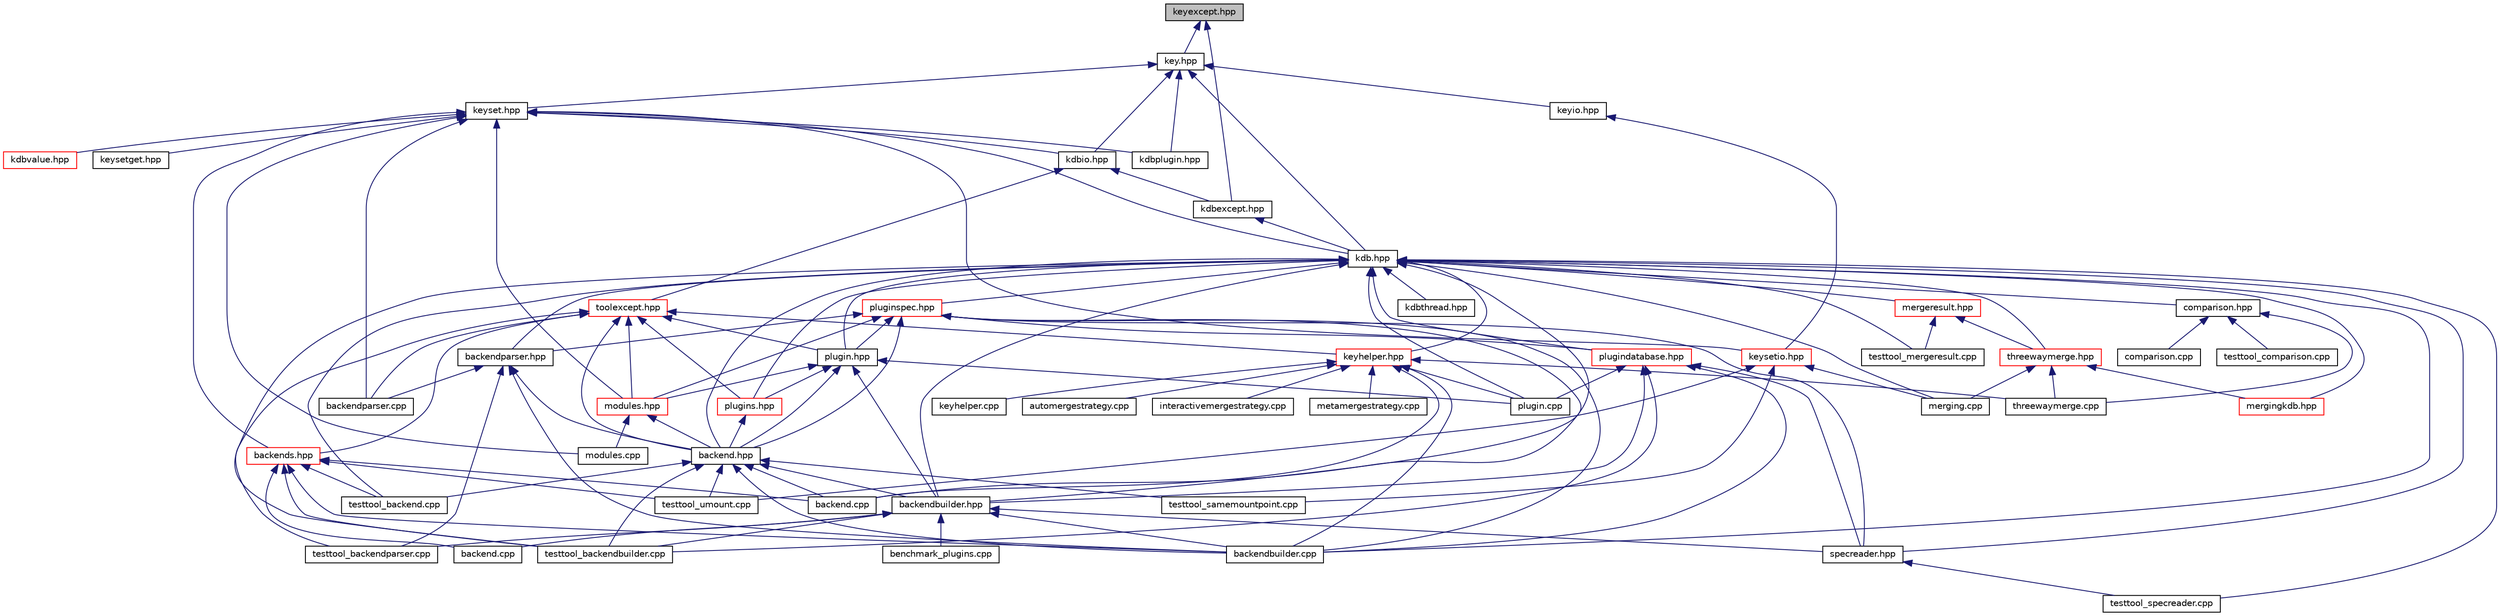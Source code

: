 digraph "keyexcept.hpp"
{
  edge [fontname="Helvetica",fontsize="10",labelfontname="Helvetica",labelfontsize="10"];
  node [fontname="Helvetica",fontsize="10",shape=record];
  Node3 [label="keyexcept.hpp",height=0.2,width=0.4,color="black", fillcolor="grey75", style="filled", fontcolor="black"];
  Node3 -> Node4 [dir="back",color="midnightblue",fontsize="10",style="solid"];
  Node4 [label="kdbexcept.hpp",height=0.2,width=0.4,color="black", fillcolor="white", style="filled",URL="$kdbexcept_8hpp.html"];
  Node4 -> Node5 [dir="back",color="midnightblue",fontsize="10",style="solid"];
  Node5 [label="kdb.hpp",height=0.2,width=0.4,color="black", fillcolor="white", style="filled",URL="$kdb_8hpp.html"];
  Node5 -> Node6 [dir="back",color="midnightblue",fontsize="10",style="solid"];
  Node6 [label="merging.cpp",height=0.2,width=0.4,color="black", fillcolor="white", style="filled",URL="$merging_8cpp.html"];
  Node5 -> Node7 [dir="back",color="midnightblue",fontsize="10",style="solid"];
  Node7 [label="backend.hpp",height=0.2,width=0.4,color="black", fillcolor="white", style="filled",URL="$backend_8hpp.html",tooltip="Implements a way to deal with a backend. "];
  Node7 -> Node8 [dir="back",color="midnightblue",fontsize="10",style="solid"];
  Node8 [label="backendbuilder.hpp",height=0.2,width=0.4,color="black", fillcolor="white", style="filled",URL="$backendbuilder_8hpp.html",tooltip="Implements a way to build backends. "];
  Node8 -> Node9 [dir="back",color="midnightblue",fontsize="10",style="solid"];
  Node9 [label="benchmark_plugins.cpp",height=0.2,width=0.4,color="black", fillcolor="white", style="filled",URL="$benchmark__plugins_8cpp.html",tooltip="benchmark for getenv "];
  Node8 -> Node10 [dir="back",color="midnightblue",fontsize="10",style="solid"];
  Node10 [label="backend.cpp",height=0.2,width=0.4,color="black", fillcolor="white", style="filled",URL="$examples_2backend_8cpp.html"];
  Node8 -> Node11 [dir="back",color="midnightblue",fontsize="10",style="solid"];
  Node11 [label="specreader.hpp",height=0.2,width=0.4,color="black", fillcolor="white", style="filled",URL="$specreader_8hpp.html",tooltip="Implements a way to read spec for mounting purposes. "];
  Node11 -> Node12 [dir="back",color="midnightblue",fontsize="10",style="solid"];
  Node12 [label="testtool_specreader.cpp",height=0.2,width=0.4,color="black", fillcolor="white", style="filled",URL="$testtool__specreader_8cpp.html",tooltip="Tests for the spec readerclass. "];
  Node8 -> Node13 [dir="back",color="midnightblue",fontsize="10",style="solid"];
  Node13 [label="backendbuilder.cpp",height=0.2,width=0.4,color="black", fillcolor="white", style="filled",URL="$backendbuilder_8cpp.html",tooltip="Implementation of backend builder. "];
  Node8 -> Node14 [dir="back",color="midnightblue",fontsize="10",style="solid"];
  Node14 [label="testtool_backendbuilder.cpp",height=0.2,width=0.4,color="black", fillcolor="white", style="filled",URL="$testtool__backendbuilder_8cpp.html",tooltip="Tests for the Backend builder class. "];
  Node8 -> Node15 [dir="back",color="midnightblue",fontsize="10",style="solid"];
  Node15 [label="testtool_backendparser.cpp",height=0.2,width=0.4,color="black", fillcolor="white", style="filled",URL="$testtool__backendparser_8cpp.html",tooltip="Tests for the Backend parser class. "];
  Node7 -> Node16 [dir="back",color="midnightblue",fontsize="10",style="solid"];
  Node16 [label="backend.cpp",height=0.2,width=0.4,color="black", fillcolor="white", style="filled",URL="$src_2backend_8cpp.html",tooltip="Implementation of backend. "];
  Node7 -> Node13 [dir="back",color="midnightblue",fontsize="10",style="solid"];
  Node7 -> Node17 [dir="back",color="midnightblue",fontsize="10",style="solid"];
  Node17 [label="testtool_backend.cpp",height=0.2,width=0.4,color="black", fillcolor="white", style="filled",URL="$testtool__backend_8cpp.html",tooltip="Tests for the Backend class. "];
  Node7 -> Node14 [dir="back",color="midnightblue",fontsize="10",style="solid"];
  Node7 -> Node18 [dir="back",color="midnightblue",fontsize="10",style="solid"];
  Node18 [label="testtool_samemountpoint.cpp",height=0.2,width=0.4,color="black", fillcolor="white", style="filled",URL="$testtool__samemountpoint_8cpp.html",tooltip="Tests for the Backend class. "];
  Node7 -> Node19 [dir="back",color="midnightblue",fontsize="10",style="solid"];
  Node19 [label="testtool_umount.cpp",height=0.2,width=0.4,color="black", fillcolor="white", style="filled",URL="$testtool__umount_8cpp.html",tooltip="Tests for the umount. "];
  Node5 -> Node8 [dir="back",color="midnightblue",fontsize="10",style="solid"];
  Node5 -> Node20 [dir="back",color="midnightblue",fontsize="10",style="solid"];
  Node20 [label="backendparser.hpp",height=0.2,width=0.4,color="black", fillcolor="white", style="filled",URL="$backendparser_8hpp.html",tooltip="Implements ways to parse backends. "];
  Node20 -> Node7 [dir="back",color="midnightblue",fontsize="10",style="solid"];
  Node20 -> Node13 [dir="back",color="midnightblue",fontsize="10",style="solid"];
  Node20 -> Node21 [dir="back",color="midnightblue",fontsize="10",style="solid"];
  Node21 [label="backendparser.cpp",height=0.2,width=0.4,color="black", fillcolor="white", style="filled",URL="$backendparser_8cpp.html",tooltip="Tests for the Backend parser class. "];
  Node20 -> Node15 [dir="back",color="midnightblue",fontsize="10",style="solid"];
  Node5 -> Node22 [dir="back",color="midnightblue",fontsize="10",style="solid"];
  Node22 [label="comparison.hpp",height=0.2,width=0.4,color="black", fillcolor="white", style="filled",URL="$comparison_8hpp.html",tooltip="Comparison helper functions. "];
  Node22 -> Node23 [dir="back",color="midnightblue",fontsize="10",style="solid"];
  Node23 [label="comparison.cpp",height=0.2,width=0.4,color="black", fillcolor="white", style="filled",URL="$comparison_8cpp.html",tooltip="Comparison helper functions. "];
  Node22 -> Node24 [dir="back",color="midnightblue",fontsize="10",style="solid"];
  Node24 [label="threewaymerge.cpp",height=0.2,width=0.4,color="black", fillcolor="white", style="filled",URL="$threewaymerge_8cpp.html",tooltip="Implementation of ThreeWayMerge. "];
  Node22 -> Node25 [dir="back",color="midnightblue",fontsize="10",style="solid"];
  Node25 [label="testtool_comparison.cpp",height=0.2,width=0.4,color="black", fillcolor="white", style="filled",URL="$testtool__comparison_8cpp.html",tooltip="Tests for the comparison helper. "];
  Node5 -> Node26 [dir="back",color="midnightblue",fontsize="10",style="solid"];
  Node26 [label="keyhelper.hpp",height=0.2,width=0.4,color="red", fillcolor="white", style="filled",URL="$keyhelper_8hpp.html",tooltip="Key helper functions. "];
  Node26 -> Node16 [dir="back",color="midnightblue",fontsize="10",style="solid"];
  Node26 -> Node13 [dir="back",color="midnightblue",fontsize="10",style="solid"];
  Node26 -> Node27 [dir="back",color="midnightblue",fontsize="10",style="solid"];
  Node27 [label="keyhelper.cpp",height=0.2,width=0.4,color="black", fillcolor="white", style="filled",URL="$keyhelper_8cpp.html",tooltip="Key helper functions. "];
  Node26 -> Node28 [dir="back",color="midnightblue",fontsize="10",style="solid"];
  Node28 [label="automergestrategy.cpp",height=0.2,width=0.4,color="black", fillcolor="white", style="filled",URL="$automergestrategy_8cpp.html",tooltip="Implementation of AutoMergeStrategy. "];
  Node26 -> Node29 [dir="back",color="midnightblue",fontsize="10",style="solid"];
  Node29 [label="interactivemergestrategy.cpp",height=0.2,width=0.4,color="black", fillcolor="white", style="filled",URL="$interactivemergestrategy_8cpp.html",tooltip="Implementation of InteractiveMergeStrategy. "];
  Node26 -> Node30 [dir="back",color="midnightblue",fontsize="10",style="solid"];
  Node30 [label="metamergestrategy.cpp",height=0.2,width=0.4,color="black", fillcolor="white", style="filled",URL="$metamergestrategy_8cpp.html",tooltip="Implementation of MetaMergeStrategy. "];
  Node26 -> Node24 [dir="back",color="midnightblue",fontsize="10",style="solid"];
  Node26 -> Node34 [dir="back",color="midnightblue",fontsize="10",style="solid"];
  Node34 [label="plugin.cpp",height=0.2,width=0.4,color="black", fillcolor="white", style="filled",URL="$plugin_8cpp.html",tooltip="Implementation of plugin. "];
  Node5 -> Node38 [dir="back",color="midnightblue",fontsize="10",style="solid"];
  Node38 [label="mergeresult.hpp",height=0.2,width=0.4,color="red", fillcolor="white", style="filled",URL="$mergeresult_8hpp.html",tooltip="Class modelling the result of a three way merge. "];
  Node38 -> Node54 [dir="back",color="midnightblue",fontsize="10",style="solid"];
  Node54 [label="threewaymerge.hpp",height=0.2,width=0.4,color="red", fillcolor="white", style="filled",URL="$threewaymerge_8hpp.html",tooltip="Implements a way to build and deal with a backend. "];
  Node54 -> Node6 [dir="back",color="midnightblue",fontsize="10",style="solid"];
  Node54 -> Node61 [dir="back",color="midnightblue",fontsize="10",style="solid"];
  Node61 [label="mergingkdb.hpp",height=0.2,width=0.4,color="red", fillcolor="white", style="filled",URL="$mergingkdb_8hpp.html"];
  Node54 -> Node24 [dir="back",color="midnightblue",fontsize="10",style="solid"];
  Node38 -> Node67 [dir="back",color="midnightblue",fontsize="10",style="solid"];
  Node67 [label="testtool_mergeresult.cpp",height=0.2,width=0.4,color="black", fillcolor="white", style="filled",URL="$testtool__mergeresult_8cpp.html",tooltip="Tests for the Mergeresult class. "];
  Node5 -> Node61 [dir="back",color="midnightblue",fontsize="10",style="solid"];
  Node5 -> Node54 [dir="back",color="midnightblue",fontsize="10",style="solid"];
  Node5 -> Node68 [dir="back",color="midnightblue",fontsize="10",style="solid"];
  Node68 [label="plugin.hpp",height=0.2,width=0.4,color="black", fillcolor="white", style="filled",URL="$plugin_8hpp.html",tooltip="Header file of plugin. "];
  Node68 -> Node7 [dir="back",color="midnightblue",fontsize="10",style="solid"];
  Node68 -> Node8 [dir="back",color="midnightblue",fontsize="10",style="solid"];
  Node68 -> Node69 [dir="back",color="midnightblue",fontsize="10",style="solid"];
  Node69 [label="modules.hpp",height=0.2,width=0.4,color="red", fillcolor="white", style="filled",URL="$modules_8hpp.html",tooltip="Allows one to load plugins. "];
  Node69 -> Node7 [dir="back",color="midnightblue",fontsize="10",style="solid"];
  Node69 -> Node70 [dir="back",color="midnightblue",fontsize="10",style="solid"];
  Node70 [label="modules.cpp",height=0.2,width=0.4,color="black", fillcolor="white", style="filled",URL="$modules_8cpp.html",tooltip="Implementation of module loading. "];
  Node68 -> Node71 [dir="back",color="midnightblue",fontsize="10",style="solid"];
  Node71 [label="plugins.hpp",height=0.2,width=0.4,color="red", fillcolor="white", style="filled",URL="$plugins_8hpp.html",tooltip="Implementation of get/set and error plugins. "];
  Node71 -> Node7 [dir="back",color="midnightblue",fontsize="10",style="solid"];
  Node68 -> Node34 [dir="back",color="midnightblue",fontsize="10",style="solid"];
  Node5 -> Node72 [dir="back",color="midnightblue",fontsize="10",style="solid"];
  Node72 [label="plugindatabase.hpp",height=0.2,width=0.4,color="red", fillcolor="white", style="filled",URL="$plugindatabase_8hpp.html",tooltip="Interface to all plugins. "];
  Node72 -> Node8 [dir="back",color="midnightblue",fontsize="10",style="solid"];
  Node72 -> Node11 [dir="back",color="midnightblue",fontsize="10",style="solid"];
  Node72 -> Node13 [dir="back",color="midnightblue",fontsize="10",style="solid"];
  Node72 -> Node34 [dir="back",color="midnightblue",fontsize="10",style="solid"];
  Node72 -> Node14 [dir="back",color="midnightblue",fontsize="10",style="solid"];
  Node5 -> Node71 [dir="back",color="midnightblue",fontsize="10",style="solid"];
  Node5 -> Node74 [dir="back",color="midnightblue",fontsize="10",style="solid"];
  Node74 [label="pluginspec.hpp",height=0.2,width=0.4,color="red", fillcolor="white", style="filled",URL="$pluginspec_8hpp.html",tooltip="Interface to specify which plugin is meant. "];
  Node74 -> Node7 [dir="back",color="midnightblue",fontsize="10",style="solid"];
  Node74 -> Node8 [dir="back",color="midnightblue",fontsize="10",style="solid"];
  Node74 -> Node20 [dir="back",color="midnightblue",fontsize="10",style="solid"];
  Node74 -> Node69 [dir="back",color="midnightblue",fontsize="10",style="solid"];
  Node74 -> Node68 [dir="back",color="midnightblue",fontsize="10",style="solid"];
  Node74 -> Node72 [dir="back",color="midnightblue",fontsize="10",style="solid"];
  Node74 -> Node11 [dir="back",color="midnightblue",fontsize="10",style="solid"];
  Node74 -> Node13 [dir="back",color="midnightblue",fontsize="10",style="solid"];
  Node5 -> Node11 [dir="back",color="midnightblue",fontsize="10",style="solid"];
  Node5 -> Node16 [dir="back",color="midnightblue",fontsize="10",style="solid"];
  Node5 -> Node13 [dir="back",color="midnightblue",fontsize="10",style="solid"];
  Node5 -> Node34 [dir="back",color="midnightblue",fontsize="10",style="solid"];
  Node5 -> Node17 [dir="back",color="midnightblue",fontsize="10",style="solid"];
  Node5 -> Node14 [dir="back",color="midnightblue",fontsize="10",style="solid"];
  Node5 -> Node67 [dir="back",color="midnightblue",fontsize="10",style="solid"];
  Node5 -> Node12 [dir="back",color="midnightblue",fontsize="10",style="solid"];
  Node5 -> Node77 [dir="back",color="midnightblue",fontsize="10",style="solid"];
  Node77 [label="kdbthread.hpp",height=0.2,width=0.4,color="black", fillcolor="white", style="filled",URL="$kdbthread_8hpp.html"];
  Node3 -> Node78 [dir="back",color="midnightblue",fontsize="10",style="solid"];
  Node78 [label="key.hpp",height=0.2,width=0.4,color="black", fillcolor="white", style="filled",URL="$key_8hpp.html"];
  Node78 -> Node5 [dir="back",color="midnightblue",fontsize="10",style="solid"];
  Node78 -> Node79 [dir="back",color="midnightblue",fontsize="10",style="solid"];
  Node79 [label="kdbio.hpp",height=0.2,width=0.4,color="black", fillcolor="white", style="filled",URL="$kdbio_8hpp.html"];
  Node79 -> Node80 [dir="back",color="midnightblue",fontsize="10",style="solid"];
  Node80 [label="toolexcept.hpp",height=0.2,width=0.4,color="red", fillcolor="white", style="filled",URL="$toolexcept_8hpp.html",tooltip="Implementation of all exceptions elektratools library might throw. "];
  Node80 -> Node7 [dir="back",color="midnightblue",fontsize="10",style="solid"];
  Node80 -> Node81 [dir="back",color="midnightblue",fontsize="10",style="solid"];
  Node81 [label="backends.hpp",height=0.2,width=0.4,color="red", fillcolor="white", style="filled",URL="$backends_8hpp.html",tooltip="Allows one to list all available backends. "];
  Node81 -> Node10 [dir="back",color="midnightblue",fontsize="10",style="solid"];
  Node81 -> Node16 [dir="back",color="midnightblue",fontsize="10",style="solid"];
  Node81 -> Node13 [dir="back",color="midnightblue",fontsize="10",style="solid"];
  Node81 -> Node17 [dir="back",color="midnightblue",fontsize="10",style="solid"];
  Node81 -> Node14 [dir="back",color="midnightblue",fontsize="10",style="solid"];
  Node81 -> Node19 [dir="back",color="midnightblue",fontsize="10",style="solid"];
  Node80 -> Node26 [dir="back",color="midnightblue",fontsize="10",style="solid"];
  Node80 -> Node69 [dir="back",color="midnightblue",fontsize="10",style="solid"];
  Node80 -> Node68 [dir="back",color="midnightblue",fontsize="10",style="solid"];
  Node80 -> Node71 [dir="back",color="midnightblue",fontsize="10",style="solid"];
  Node80 -> Node21 [dir="back",color="midnightblue",fontsize="10",style="solid"];
  Node80 -> Node15 [dir="back",color="midnightblue",fontsize="10",style="solid"];
  Node79 -> Node4 [dir="back",color="midnightblue",fontsize="10",style="solid"];
  Node78 -> Node84 [dir="back",color="midnightblue",fontsize="10",style="solid"];
  Node84 [label="kdbplugin.hpp",height=0.2,width=0.4,color="black", fillcolor="white", style="filled",URL="$kdbplugin_8hpp.html",tooltip="Helpers for creating plugins. "];
  Node78 -> Node85 [dir="back",color="midnightblue",fontsize="10",style="solid"];
  Node85 [label="keyio.hpp",height=0.2,width=0.4,color="black", fillcolor="white", style="filled",URL="$keyio_8hpp.html"];
  Node85 -> Node86 [dir="back",color="midnightblue",fontsize="10",style="solid"];
  Node86 [label="keysetio.hpp",height=0.2,width=0.4,color="red", fillcolor="white", style="filled",URL="$keysetio_8hpp.html"];
  Node86 -> Node6 [dir="back",color="midnightblue",fontsize="10",style="solid"];
  Node86 -> Node18 [dir="back",color="midnightblue",fontsize="10",style="solid"];
  Node86 -> Node19 [dir="back",color="midnightblue",fontsize="10",style="solid"];
  Node78 -> Node87 [dir="back",color="midnightblue",fontsize="10",style="solid"];
  Node87 [label="keyset.hpp",height=0.2,width=0.4,color="black", fillcolor="white", style="filled",URL="$keyset_8hpp.html"];
  Node87 -> Node81 [dir="back",color="midnightblue",fontsize="10",style="solid"];
  Node87 -> Node69 [dir="back",color="midnightblue",fontsize="10",style="solid"];
  Node87 -> Node21 [dir="back",color="midnightblue",fontsize="10",style="solid"];
  Node87 -> Node70 [dir="back",color="midnightblue",fontsize="10",style="solid"];
  Node87 -> Node5 [dir="back",color="midnightblue",fontsize="10",style="solid"];
  Node87 -> Node79 [dir="back",color="midnightblue",fontsize="10",style="solid"];
  Node87 -> Node84 [dir="back",color="midnightblue",fontsize="10",style="solid"];
  Node87 -> Node88 [dir="back",color="midnightblue",fontsize="10",style="solid"];
  Node88 [label="kdbvalue.hpp",height=0.2,width=0.4,color="red", fillcolor="white", style="filled",URL="$kdbvalue_8hpp.html"];
  Node87 -> Node90 [dir="back",color="midnightblue",fontsize="10",style="solid"];
  Node90 [label="keysetget.hpp",height=0.2,width=0.4,color="black", fillcolor="white", style="filled",URL="$keysetget_8hpp.html"];
  Node87 -> Node86 [dir="back",color="midnightblue",fontsize="10",style="solid"];
}
